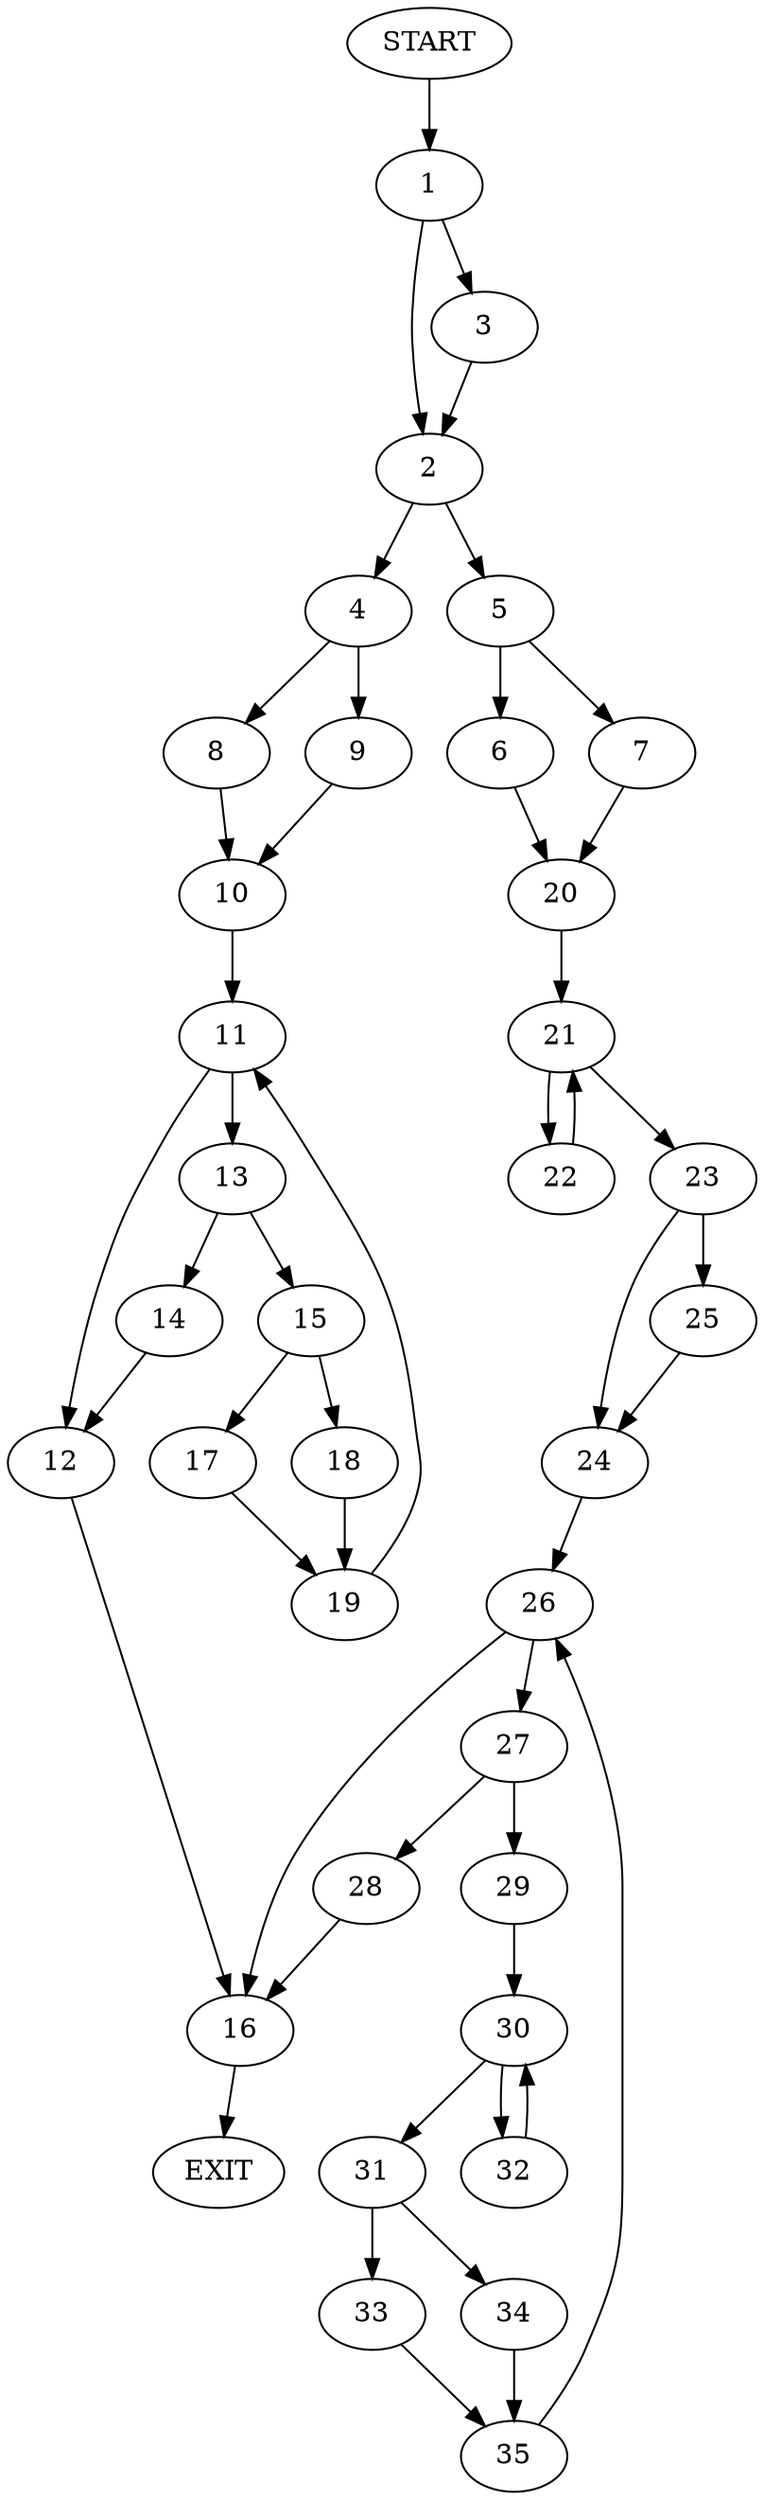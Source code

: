 digraph {
0 [label="START"]
36 [label="EXIT"]
0 -> 1
1 -> 2
1 -> 3
2 -> 4
2 -> 5
3 -> 2
5 -> 6
5 -> 7
4 -> 8
4 -> 9
9 -> 10
8 -> 10
10 -> 11
11 -> 12
11 -> 13
13 -> 14
13 -> 15
12 -> 16
15 -> 17
15 -> 18
14 -> 12
17 -> 19
18 -> 19
19 -> 11
16 -> 36
7 -> 20
6 -> 20
20 -> 21
21 -> 22
21 -> 23
22 -> 21
23 -> 24
23 -> 25
24 -> 26
25 -> 24
26 -> 16
26 -> 27
27 -> 28
27 -> 29
28 -> 16
29 -> 30
30 -> 31
30 -> 32
31 -> 33
31 -> 34
32 -> 30
33 -> 35
34 -> 35
35 -> 26
}
